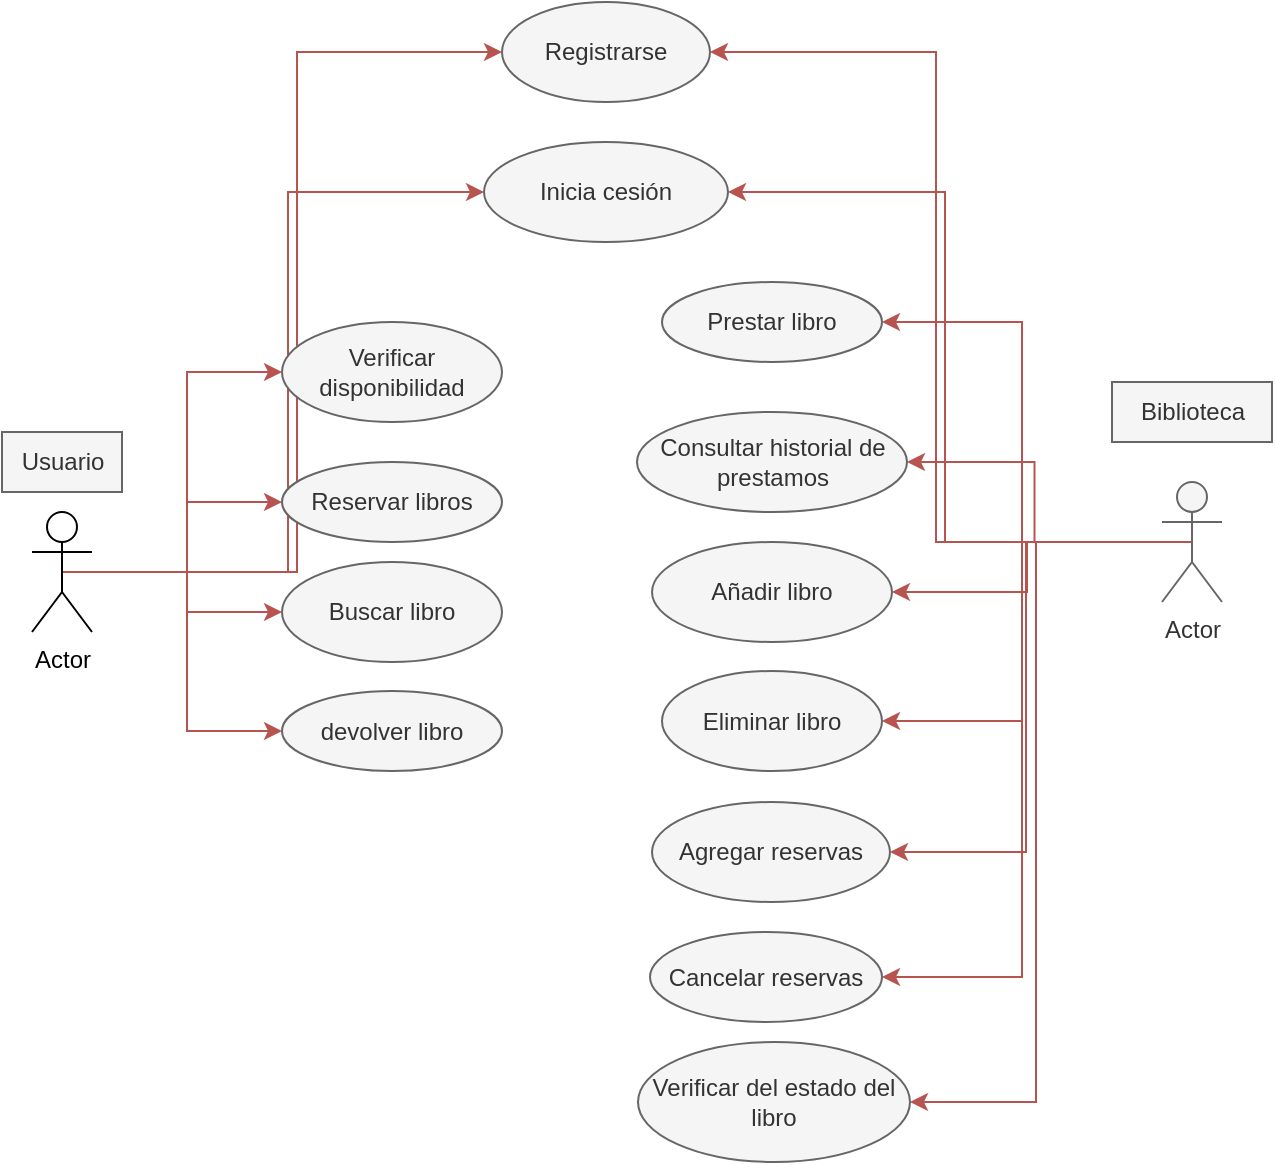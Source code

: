 <mxfile version="26.0.16">
  <diagram name="Página-1" id="a39GHQ4Wd7Wok2RdBYFy">
    <mxGraphModel grid="1" page="1" gridSize="10" guides="1" tooltips="1" connect="1" arrows="1" fold="1" pageScale="1" pageWidth="827" pageHeight="1169" math="0" shadow="0">
      <root>
        <mxCell id="0" />
        <mxCell id="1" parent="0" />
        <mxCell id="5aWJq8jwoI4rW_0PhFlL-25" style="edgeStyle=orthogonalEdgeStyle;rounded=0;orthogonalLoop=1;jettySize=auto;html=1;exitX=0.5;exitY=0.5;exitDx=0;exitDy=0;exitPerimeter=0;entryX=1;entryY=0.5;entryDx=0;entryDy=0;fillColor=#f8cecc;strokeColor=#b85450;" edge="1" parent="1" source="5aWJq8jwoI4rW_0PhFlL-1" target="5aWJq8jwoI4rW_0PhFlL-10">
          <mxGeometry relative="1" as="geometry" />
        </mxCell>
        <mxCell id="5aWJq8jwoI4rW_0PhFlL-28" style="edgeStyle=orthogonalEdgeStyle;rounded=0;orthogonalLoop=1;jettySize=auto;html=1;exitX=0.5;exitY=0.5;exitDx=0;exitDy=0;exitPerimeter=0;entryX=1;entryY=0.5;entryDx=0;entryDy=0;fillColor=#f8cecc;strokeColor=#b85450;" edge="1" parent="1" source="5aWJq8jwoI4rW_0PhFlL-1" target="5aWJq8jwoI4rW_0PhFlL-20">
          <mxGeometry relative="1" as="geometry" />
        </mxCell>
        <mxCell id="5aWJq8jwoI4rW_0PhFlL-29" style="edgeStyle=orthogonalEdgeStyle;rounded=0;orthogonalLoop=1;jettySize=auto;html=1;exitX=0.5;exitY=0.5;exitDx=0;exitDy=0;exitPerimeter=0;entryX=1;entryY=0.5;entryDx=0;entryDy=0;fillColor=#f8cecc;strokeColor=#b85450;" edge="1" parent="1" source="5aWJq8jwoI4rW_0PhFlL-1" target="5aWJq8jwoI4rW_0PhFlL-19">
          <mxGeometry relative="1" as="geometry" />
        </mxCell>
        <mxCell id="5aWJq8jwoI4rW_0PhFlL-30" style="edgeStyle=orthogonalEdgeStyle;rounded=0;orthogonalLoop=1;jettySize=auto;html=1;exitX=0.5;exitY=0.5;exitDx=0;exitDy=0;exitPerimeter=0;entryX=1;entryY=0.5;entryDx=0;entryDy=0;fillColor=#f8cecc;strokeColor=#b85450;" edge="1" parent="1" source="5aWJq8jwoI4rW_0PhFlL-1" target="5aWJq8jwoI4rW_0PhFlL-18">
          <mxGeometry relative="1" as="geometry" />
        </mxCell>
        <mxCell id="mGxV5LVkWZAqq6Auj-xU-1" style="edgeStyle=orthogonalEdgeStyle;rounded=0;orthogonalLoop=1;jettySize=auto;html=1;exitX=0.5;exitY=0.5;exitDx=0;exitDy=0;exitPerimeter=0;entryX=1;entryY=0.5;entryDx=0;entryDy=0;fillColor=#f8cecc;strokeColor=#b85450;" edge="1" parent="1" source="5aWJq8jwoI4rW_0PhFlL-1" target="naCD8MThjEN1eYTu9lcl-2">
          <mxGeometry relative="1" as="geometry" />
        </mxCell>
        <mxCell id="mGxV5LVkWZAqq6Auj-xU-2" style="edgeStyle=orthogonalEdgeStyle;rounded=0;orthogonalLoop=1;jettySize=auto;html=1;exitX=0.5;exitY=0.5;exitDx=0;exitDy=0;exitPerimeter=0;entryX=1;entryY=0.5;entryDx=0;entryDy=0;fillColor=#f8cecc;strokeColor=#b85450;" edge="1" parent="1" source="5aWJq8jwoI4rW_0PhFlL-1" target="naCD8MThjEN1eYTu9lcl-1">
          <mxGeometry relative="1" as="geometry" />
        </mxCell>
        <mxCell id="m-YGeH6tfqv6NzSz80Ae-2" style="edgeStyle=orthogonalEdgeStyle;rounded=0;orthogonalLoop=1;jettySize=auto;html=1;exitX=0.5;exitY=0.5;exitDx=0;exitDy=0;exitPerimeter=0;entryX=1;entryY=0.5;entryDx=0;entryDy=0;fillColor=#f8cecc;strokeColor=#b85450;" edge="1" parent="1" source="5aWJq8jwoI4rW_0PhFlL-1" target="m-YGeH6tfqv6NzSz80Ae-1">
          <mxGeometry relative="1" as="geometry" />
        </mxCell>
        <mxCell id="m-YGeH6tfqv6NzSz80Ae-5" style="edgeStyle=orthogonalEdgeStyle;rounded=0;orthogonalLoop=1;jettySize=auto;html=1;exitX=0.5;exitY=0.5;exitDx=0;exitDy=0;exitPerimeter=0;entryX=1;entryY=0.5;entryDx=0;entryDy=0;fillColor=#f8cecc;strokeColor=#b85450;" edge="1" parent="1" source="5aWJq8jwoI4rW_0PhFlL-1" target="m-YGeH6tfqv6NzSz80Ae-3">
          <mxGeometry relative="1" as="geometry" />
        </mxCell>
        <mxCell id="m-YGeH6tfqv6NzSz80Ae-6" style="edgeStyle=orthogonalEdgeStyle;rounded=0;orthogonalLoop=1;jettySize=auto;html=1;exitX=0.5;exitY=0.5;exitDx=0;exitDy=0;exitPerimeter=0;entryX=1;entryY=0.5;entryDx=0;entryDy=0;fillColor=#f8cecc;strokeColor=#b85450;" edge="1" parent="1" source="5aWJq8jwoI4rW_0PhFlL-1" target="m-YGeH6tfqv6NzSz80Ae-4">
          <mxGeometry relative="1" as="geometry" />
        </mxCell>
        <mxCell id="5aWJq8jwoI4rW_0PhFlL-1" value="Actor" style="shape=umlActor;verticalLabelPosition=bottom;verticalAlign=top;html=1;outlineConnect=0;fillColor=#f5f5f5;strokeColor=#666666;fontColor=#333333;" vertex="1" parent="1">
          <mxGeometry x="676" y="360" width="30" height="60" as="geometry" />
        </mxCell>
        <mxCell id="5aWJq8jwoI4rW_0PhFlL-21" style="edgeStyle=orthogonalEdgeStyle;rounded=0;orthogonalLoop=1;jettySize=auto;html=1;exitX=0.5;exitY=0.5;exitDx=0;exitDy=0;exitPerimeter=0;entryX=0;entryY=0.5;entryDx=0;entryDy=0;fillColor=#f8cecc;strokeColor=#b85450;" edge="1" parent="1" source="5aWJq8jwoI4rW_0PhFlL-2" target="5aWJq8jwoI4rW_0PhFlL-9">
          <mxGeometry relative="1" as="geometry" />
        </mxCell>
        <mxCell id="5aWJq8jwoI4rW_0PhFlL-22" style="edgeStyle=orthogonalEdgeStyle;rounded=0;orthogonalLoop=1;jettySize=auto;html=1;exitX=0.5;exitY=0.5;exitDx=0;exitDy=0;exitPerimeter=0;entryX=0;entryY=0.5;entryDx=0;entryDy=0;fillColor=#f8cecc;strokeColor=#b85450;" edge="1" parent="1" source="5aWJq8jwoI4rW_0PhFlL-2" target="5aWJq8jwoI4rW_0PhFlL-17">
          <mxGeometry relative="1" as="geometry" />
        </mxCell>
        <mxCell id="5aWJq8jwoI4rW_0PhFlL-23" style="edgeStyle=orthogonalEdgeStyle;rounded=0;orthogonalLoop=1;jettySize=auto;html=1;exitX=0.5;exitY=0.5;exitDx=0;exitDy=0;exitPerimeter=0;entryX=0;entryY=0.5;entryDx=0;entryDy=0;fillColor=#f8cecc;strokeColor=#b85450;" edge="1" parent="1" source="5aWJq8jwoI4rW_0PhFlL-2" target="5aWJq8jwoI4rW_0PhFlL-15">
          <mxGeometry relative="1" as="geometry" />
        </mxCell>
        <mxCell id="5aWJq8jwoI4rW_0PhFlL-32" style="edgeStyle=orthogonalEdgeStyle;rounded=0;orthogonalLoop=1;jettySize=auto;html=1;exitX=0.5;exitY=0.5;exitDx=0;exitDy=0;exitPerimeter=0;entryX=0;entryY=0.5;entryDx=0;entryDy=0;fillColor=#f8cecc;strokeColor=#b85450;" edge="1" parent="1" source="5aWJq8jwoI4rW_0PhFlL-2" target="5aWJq8jwoI4rW_0PhFlL-14">
          <mxGeometry relative="1" as="geometry" />
        </mxCell>
        <mxCell id="m-YGeH6tfqv6NzSz80Ae-7" style="edgeStyle=orthogonalEdgeStyle;rounded=0;orthogonalLoop=1;jettySize=auto;html=1;exitX=0.5;exitY=0.5;exitDx=0;exitDy=0;exitPerimeter=0;entryX=0;entryY=0.5;entryDx=0;entryDy=0;fillColor=#f8cecc;strokeColor=#b85450;" edge="1" parent="1" source="5aWJq8jwoI4rW_0PhFlL-2" target="m-YGeH6tfqv6NzSz80Ae-3">
          <mxGeometry relative="1" as="geometry" />
        </mxCell>
        <mxCell id="m-YGeH6tfqv6NzSz80Ae-8" style="edgeStyle=orthogonalEdgeStyle;rounded=0;orthogonalLoop=1;jettySize=auto;html=1;exitX=0.5;exitY=0.5;exitDx=0;exitDy=0;exitPerimeter=0;entryX=0;entryY=0.5;entryDx=0;entryDy=0;fillColor=#f8cecc;strokeColor=#b85450;" edge="1" parent="1" source="5aWJq8jwoI4rW_0PhFlL-2" target="m-YGeH6tfqv6NzSz80Ae-4">
          <mxGeometry relative="1" as="geometry" />
        </mxCell>
        <mxCell id="5aWJq8jwoI4rW_0PhFlL-2" value="Actor" style="shape=umlActor;verticalLabelPosition=bottom;verticalAlign=top;html=1;outlineConnect=0;" vertex="1" parent="1">
          <mxGeometry x="111" y="375" width="30" height="60" as="geometry" />
        </mxCell>
        <mxCell id="5aWJq8jwoI4rW_0PhFlL-5" value="Usuario" style="text;html=1;align=center;verticalAlign=middle;resizable=0;points=[];autosize=1;fillColor=#f5f5f5;strokeColor=#666666;fontColor=#333333;" vertex="1" parent="1">
          <mxGeometry x="96" y="335" width="60" height="30" as="geometry" />
        </mxCell>
        <mxCell id="5aWJq8jwoI4rW_0PhFlL-6" value="Biblioteca" style="text;html=1;align=center;verticalAlign=middle;resizable=0;points=[];autosize=1;fillColor=#f5f5f5;strokeColor=#666666;fontColor=#333333;" vertex="1" parent="1">
          <mxGeometry x="651" y="310" width="80" height="30" as="geometry" />
        </mxCell>
        <mxCell id="5aWJq8jwoI4rW_0PhFlL-9" value="Reservar libros" style="ellipse;whiteSpace=wrap;html=1;fillColor=#f5f5f5;strokeColor=#666666;fontColor=#333333;" vertex="1" parent="1">
          <mxGeometry x="236" y="350" width="110" height="40" as="geometry" />
        </mxCell>
        <mxCell id="5aWJq8jwoI4rW_0PhFlL-10" value="Prestar libro" style="ellipse;whiteSpace=wrap;html=1;fillColor=#f5f5f5;strokeColor=#666666;fontColor=#333333;" vertex="1" parent="1">
          <mxGeometry x="426" y="260" width="110" height="40" as="geometry" />
        </mxCell>
        <mxCell id="5aWJq8jwoI4rW_0PhFlL-14" value="devolver libro" style="ellipse;whiteSpace=wrap;html=1;fillColor=#f5f5f5;strokeColor=#666666;fontColor=#333333;" vertex="1" parent="1">
          <mxGeometry x="236" y="464.5" width="110" height="40" as="geometry" />
        </mxCell>
        <mxCell id="5aWJq8jwoI4rW_0PhFlL-15" value="Verificar disponibilidad" style="ellipse;whiteSpace=wrap;html=1;fillColor=#f5f5f5;strokeColor=#666666;fontColor=#333333;" vertex="1" parent="1">
          <mxGeometry x="236" y="280" width="110" height="50" as="geometry" />
        </mxCell>
        <mxCell id="5aWJq8jwoI4rW_0PhFlL-17" value="Buscar libro" style="ellipse;whiteSpace=wrap;html=1;fillColor=#f5f5f5;strokeColor=#666666;fontColor=#333333;" vertex="1" parent="1">
          <mxGeometry x="236" y="400" width="110" height="50" as="geometry" />
        </mxCell>
        <mxCell id="5aWJq8jwoI4rW_0PhFlL-18" value="Consultar historial de prestamos" style="ellipse;whiteSpace=wrap;html=1;fillColor=#f5f5f5;strokeColor=#666666;fontColor=#333333;" vertex="1" parent="1">
          <mxGeometry x="413.5" y="325" width="135" height="50" as="geometry" />
        </mxCell>
        <mxCell id="5aWJq8jwoI4rW_0PhFlL-19" value="Añadir libro" style="ellipse;whiteSpace=wrap;html=1;fillColor=#f5f5f5;strokeColor=#666666;fontColor=#333333;" vertex="1" parent="1">
          <mxGeometry x="421" y="390" width="120" height="50" as="geometry" />
        </mxCell>
        <mxCell id="5aWJq8jwoI4rW_0PhFlL-20" value="Eliminar libro" style="ellipse;whiteSpace=wrap;html=1;fillColor=#f5f5f5;strokeColor=#666666;fontColor=#333333;" vertex="1" parent="1">
          <mxGeometry x="426" y="454.5" width="110" height="50" as="geometry" />
        </mxCell>
        <mxCell id="naCD8MThjEN1eYTu9lcl-1" value="Cancelar reservas" style="ellipse;whiteSpace=wrap;html=1;fillColor=#f5f5f5;strokeColor=#666666;fontColor=#333333;" vertex="1" parent="1">
          <mxGeometry x="420" y="585" width="116" height="45" as="geometry" />
        </mxCell>
        <mxCell id="naCD8MThjEN1eYTu9lcl-2" value="Agregar reservas" style="ellipse;whiteSpace=wrap;html=1;fillColor=#f5f5f5;strokeColor=#666666;fontColor=#333333;" vertex="1" parent="1">
          <mxGeometry x="421" y="520" width="119" height="50" as="geometry" />
        </mxCell>
        <mxCell id="m-YGeH6tfqv6NzSz80Ae-1" value="Verificar del estado del libro" style="ellipse;whiteSpace=wrap;html=1;fillColor=#f5f5f5;strokeColor=#666666;fontColor=#333333;" vertex="1" parent="1">
          <mxGeometry x="414" y="640" width="136" height="60" as="geometry" />
        </mxCell>
        <mxCell id="m-YGeH6tfqv6NzSz80Ae-3" value="Inicia cesión" style="ellipse;whiteSpace=wrap;html=1;fillColor=#f5f5f5;fontColor=#333333;strokeColor=#666666;" vertex="1" parent="1">
          <mxGeometry x="337" y="190" width="122" height="50" as="geometry" />
        </mxCell>
        <mxCell id="m-YGeH6tfqv6NzSz80Ae-4" value="Registrarse" style="ellipse;whiteSpace=wrap;html=1;fillColor=#f5f5f5;fontColor=#333333;strokeColor=#666666;" vertex="1" parent="1">
          <mxGeometry x="346" y="120" width="104" height="50" as="geometry" />
        </mxCell>
      </root>
    </mxGraphModel>
  </diagram>
</mxfile>
